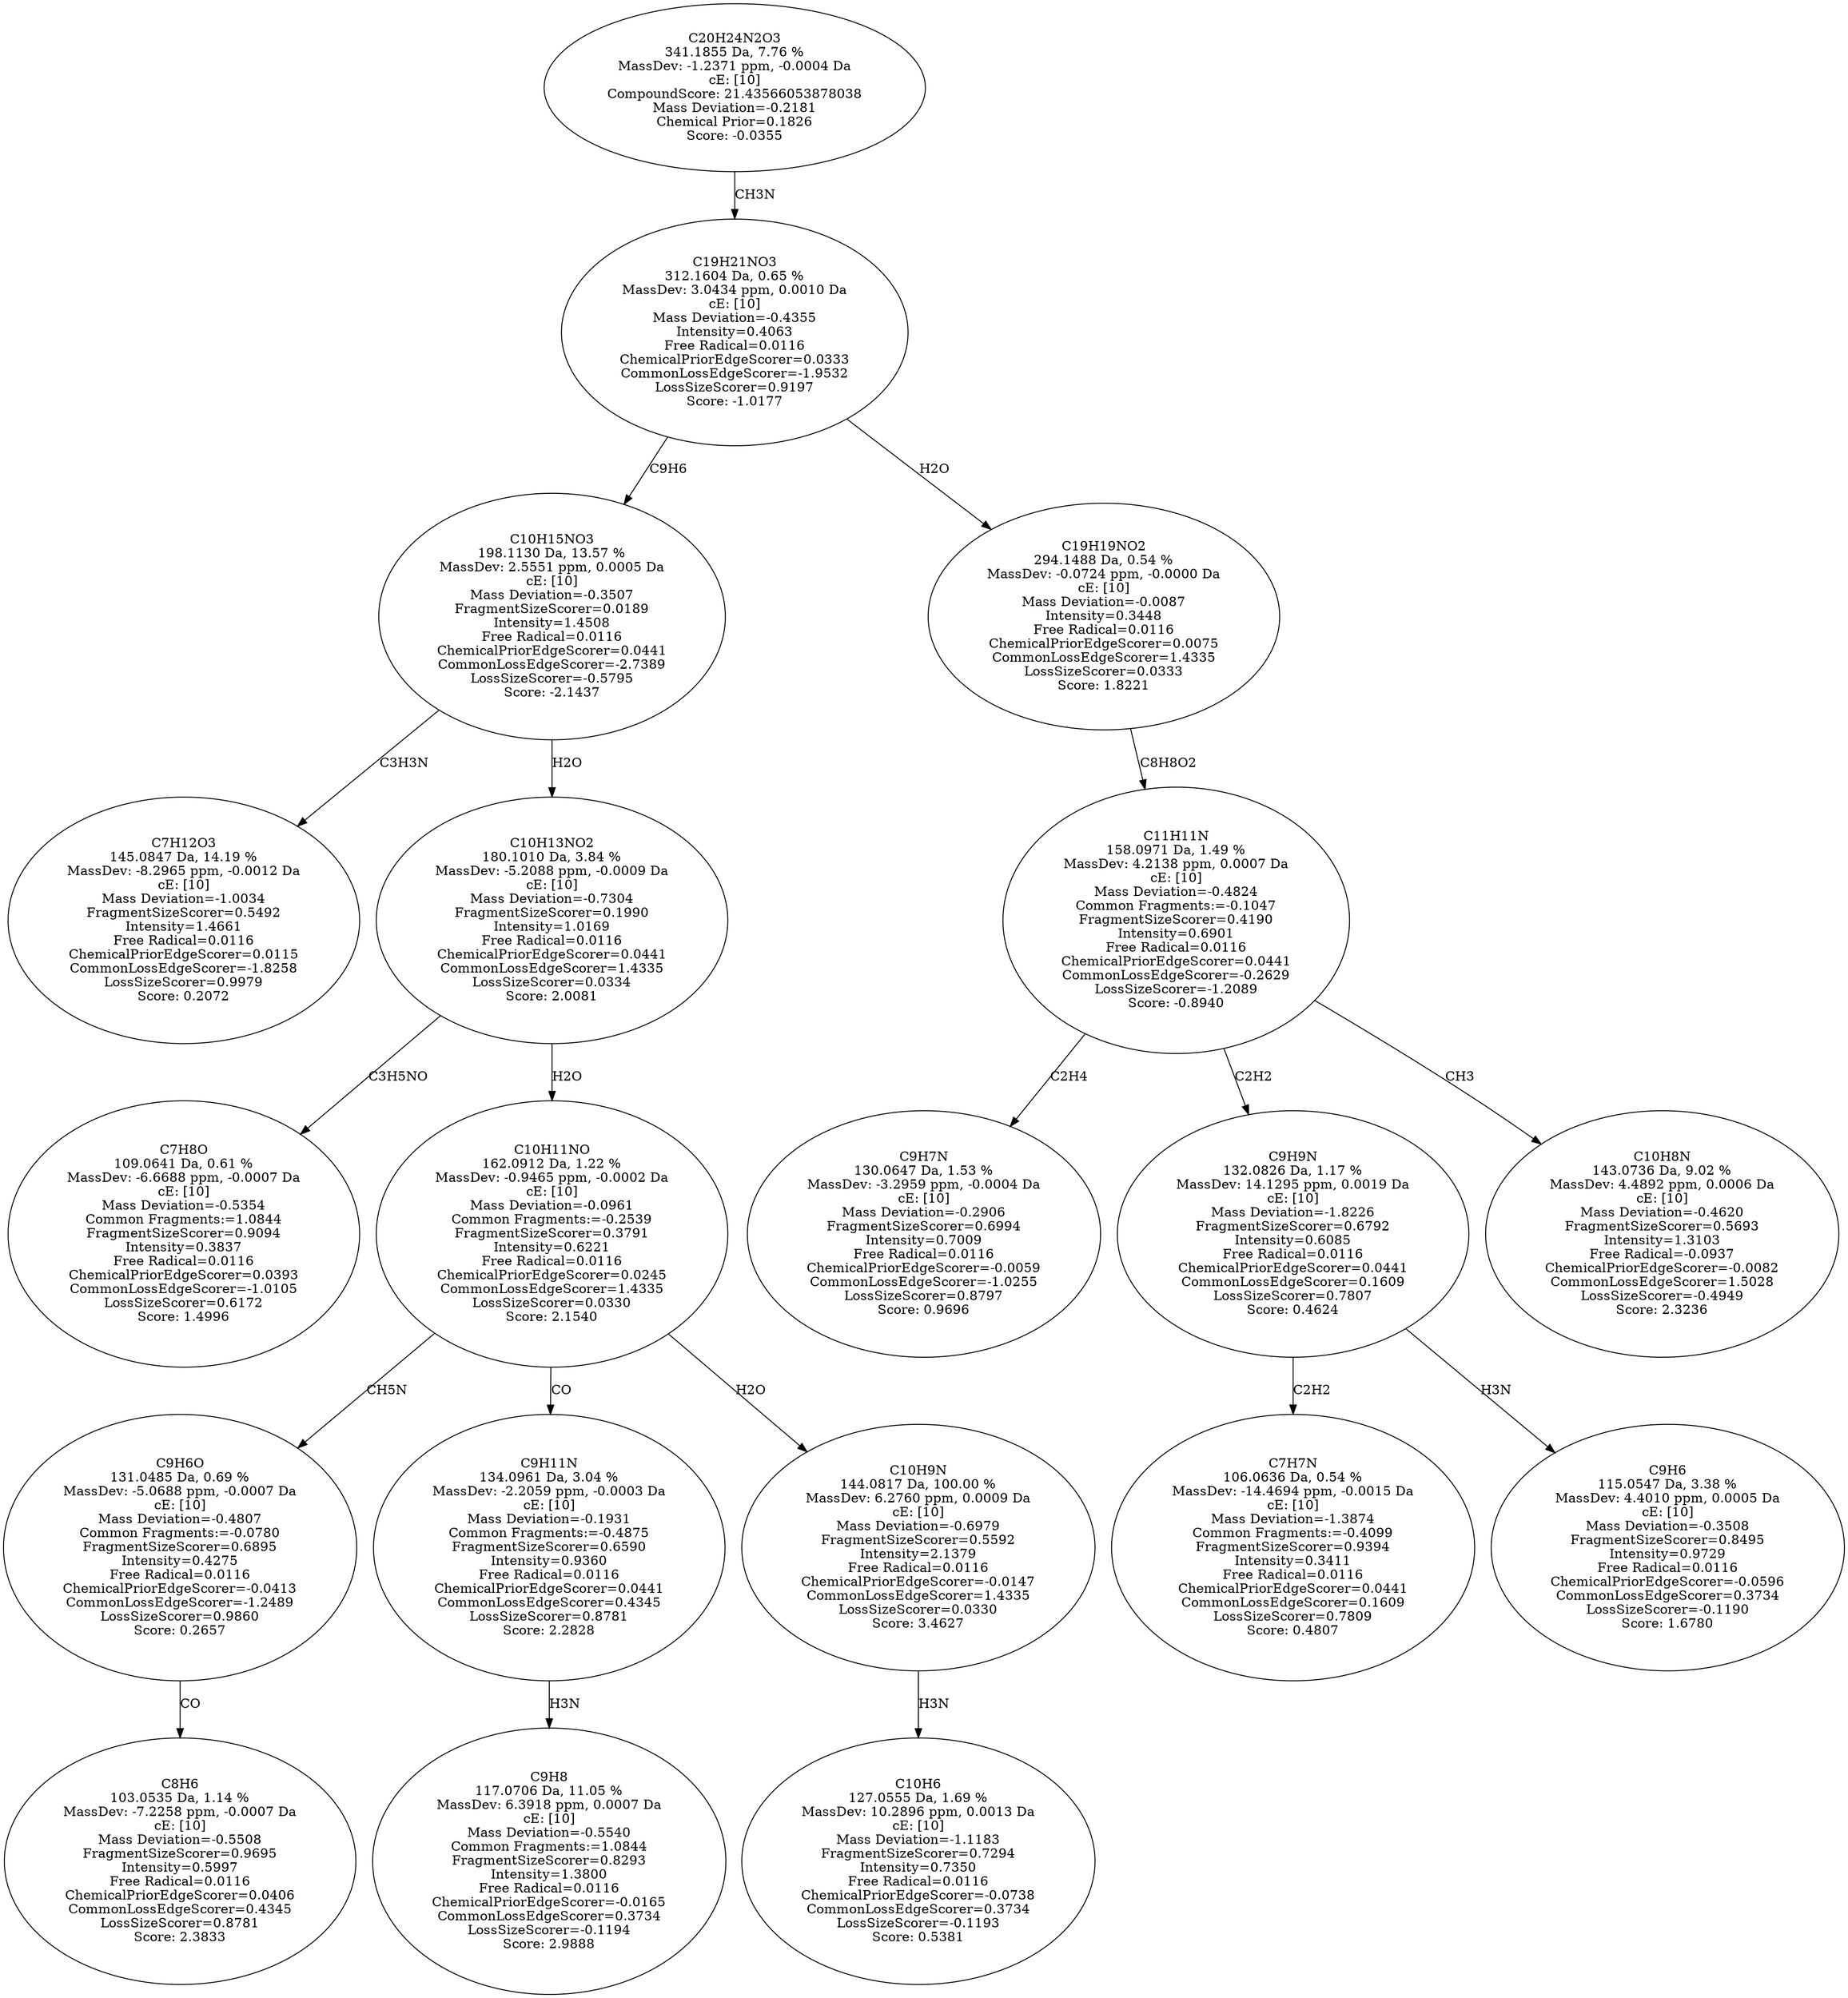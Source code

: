 strict digraph {
v1 [label="C7H12O3\n145.0847 Da, 14.19 %\nMassDev: -8.2965 ppm, -0.0012 Da\ncE: [10]\nMass Deviation=-1.0034\nFragmentSizeScorer=0.5492\nIntensity=1.4661\nFree Radical=0.0116\nChemicalPriorEdgeScorer=0.0115\nCommonLossEdgeScorer=-1.8258\nLossSizeScorer=0.9979\nScore: 0.2072"];
v2 [label="C7H8O\n109.0641 Da, 0.61 %\nMassDev: -6.6688 ppm, -0.0007 Da\ncE: [10]\nMass Deviation=-0.5354\nCommon Fragments:=1.0844\nFragmentSizeScorer=0.9094\nIntensity=0.3837\nFree Radical=0.0116\nChemicalPriorEdgeScorer=0.0393\nCommonLossEdgeScorer=-1.0105\nLossSizeScorer=0.6172\nScore: 1.4996"];
v3 [label="C8H6\n103.0535 Da, 1.14 %\nMassDev: -7.2258 ppm, -0.0007 Da\ncE: [10]\nMass Deviation=-0.5508\nFragmentSizeScorer=0.9695\nIntensity=0.5997\nFree Radical=0.0116\nChemicalPriorEdgeScorer=0.0406\nCommonLossEdgeScorer=0.4345\nLossSizeScorer=0.8781\nScore: 2.3833"];
v4 [label="C9H6O\n131.0485 Da, 0.69 %\nMassDev: -5.0688 ppm, -0.0007 Da\ncE: [10]\nMass Deviation=-0.4807\nCommon Fragments:=-0.0780\nFragmentSizeScorer=0.6895\nIntensity=0.4275\nFree Radical=0.0116\nChemicalPriorEdgeScorer=-0.0413\nCommonLossEdgeScorer=-1.2489\nLossSizeScorer=0.9860\nScore: 0.2657"];
v5 [label="C9H8\n117.0706 Da, 11.05 %\nMassDev: 6.3918 ppm, 0.0007 Da\ncE: [10]\nMass Deviation=-0.5540\nCommon Fragments:=1.0844\nFragmentSizeScorer=0.8293\nIntensity=1.3800\nFree Radical=0.0116\nChemicalPriorEdgeScorer=-0.0165\nCommonLossEdgeScorer=0.3734\nLossSizeScorer=-0.1194\nScore: 2.9888"];
v6 [label="C9H11N\n134.0961 Da, 3.04 %\nMassDev: -2.2059 ppm, -0.0003 Da\ncE: [10]\nMass Deviation=-0.1931\nCommon Fragments:=-0.4875\nFragmentSizeScorer=0.6590\nIntensity=0.9360\nFree Radical=0.0116\nChemicalPriorEdgeScorer=0.0441\nCommonLossEdgeScorer=0.4345\nLossSizeScorer=0.8781\nScore: 2.2828"];
v7 [label="C10H6\n127.0555 Da, 1.69 %\nMassDev: 10.2896 ppm, 0.0013 Da\ncE: [10]\nMass Deviation=-1.1183\nFragmentSizeScorer=0.7294\nIntensity=0.7350\nFree Radical=0.0116\nChemicalPriorEdgeScorer=-0.0738\nCommonLossEdgeScorer=0.3734\nLossSizeScorer=-0.1193\nScore: 0.5381"];
v8 [label="C10H9N\n144.0817 Da, 100.00 %\nMassDev: 6.2760 ppm, 0.0009 Da\ncE: [10]\nMass Deviation=-0.6979\nFragmentSizeScorer=0.5592\nIntensity=2.1379\nFree Radical=0.0116\nChemicalPriorEdgeScorer=-0.0147\nCommonLossEdgeScorer=1.4335\nLossSizeScorer=0.0330\nScore: 3.4627"];
v9 [label="C10H11NO\n162.0912 Da, 1.22 %\nMassDev: -0.9465 ppm, -0.0002 Da\ncE: [10]\nMass Deviation=-0.0961\nCommon Fragments:=-0.2539\nFragmentSizeScorer=0.3791\nIntensity=0.6221\nFree Radical=0.0116\nChemicalPriorEdgeScorer=0.0245\nCommonLossEdgeScorer=1.4335\nLossSizeScorer=0.0330\nScore: 2.1540"];
v10 [label="C10H13NO2\n180.1010 Da, 3.84 %\nMassDev: -5.2088 ppm, -0.0009 Da\ncE: [10]\nMass Deviation=-0.7304\nFragmentSizeScorer=0.1990\nIntensity=1.0169\nFree Radical=0.0116\nChemicalPriorEdgeScorer=0.0441\nCommonLossEdgeScorer=1.4335\nLossSizeScorer=0.0334\nScore: 2.0081"];
v11 [label="C10H15NO3\n198.1130 Da, 13.57 %\nMassDev: 2.5551 ppm, 0.0005 Da\ncE: [10]\nMass Deviation=-0.3507\nFragmentSizeScorer=0.0189\nIntensity=1.4508\nFree Radical=0.0116\nChemicalPriorEdgeScorer=0.0441\nCommonLossEdgeScorer=-2.7389\nLossSizeScorer=-0.5795\nScore: -2.1437"];
v12 [label="C9H7N\n130.0647 Da, 1.53 %\nMassDev: -3.2959 ppm, -0.0004 Da\ncE: [10]\nMass Deviation=-0.2906\nFragmentSizeScorer=0.6994\nIntensity=0.7009\nFree Radical=0.0116\nChemicalPriorEdgeScorer=-0.0059\nCommonLossEdgeScorer=-1.0255\nLossSizeScorer=0.8797\nScore: 0.9696"];
v13 [label="C7H7N\n106.0636 Da, 0.54 %\nMassDev: -14.4694 ppm, -0.0015 Da\ncE: [10]\nMass Deviation=-1.3874\nCommon Fragments:=-0.4099\nFragmentSizeScorer=0.9394\nIntensity=0.3411\nFree Radical=0.0116\nChemicalPriorEdgeScorer=0.0441\nCommonLossEdgeScorer=0.1609\nLossSizeScorer=0.7809\nScore: 0.4807"];
v14 [label="C9H6\n115.0547 Da, 3.38 %\nMassDev: 4.4010 ppm, 0.0005 Da\ncE: [10]\nMass Deviation=-0.3508\nFragmentSizeScorer=0.8495\nIntensity=0.9729\nFree Radical=0.0116\nChemicalPriorEdgeScorer=-0.0596\nCommonLossEdgeScorer=0.3734\nLossSizeScorer=-0.1190\nScore: 1.6780"];
v15 [label="C9H9N\n132.0826 Da, 1.17 %\nMassDev: 14.1295 ppm, 0.0019 Da\ncE: [10]\nMass Deviation=-1.8226\nFragmentSizeScorer=0.6792\nIntensity=0.6085\nFree Radical=0.0116\nChemicalPriorEdgeScorer=0.0441\nCommonLossEdgeScorer=0.1609\nLossSizeScorer=0.7807\nScore: 0.4624"];
v16 [label="C10H8N\n143.0736 Da, 9.02 %\nMassDev: 4.4892 ppm, 0.0006 Da\ncE: [10]\nMass Deviation=-0.4620\nFragmentSizeScorer=0.5693\nIntensity=1.3103\nFree Radical=-0.0937\nChemicalPriorEdgeScorer=-0.0082\nCommonLossEdgeScorer=1.5028\nLossSizeScorer=-0.4949\nScore: 2.3236"];
v17 [label="C11H11N\n158.0971 Da, 1.49 %\nMassDev: 4.2138 ppm, 0.0007 Da\ncE: [10]\nMass Deviation=-0.4824\nCommon Fragments:=-0.1047\nFragmentSizeScorer=0.4190\nIntensity=0.6901\nFree Radical=0.0116\nChemicalPriorEdgeScorer=0.0441\nCommonLossEdgeScorer=-0.2629\nLossSizeScorer=-1.2089\nScore: -0.8940"];
v18 [label="C19H19NO2\n294.1488 Da, 0.54 %\nMassDev: -0.0724 ppm, -0.0000 Da\ncE: [10]\nMass Deviation=-0.0087\nIntensity=0.3448\nFree Radical=0.0116\nChemicalPriorEdgeScorer=0.0075\nCommonLossEdgeScorer=1.4335\nLossSizeScorer=0.0333\nScore: 1.8221"];
v19 [label="C19H21NO3\n312.1604 Da, 0.65 %\nMassDev: 3.0434 ppm, 0.0010 Da\ncE: [10]\nMass Deviation=-0.4355\nIntensity=0.4063\nFree Radical=0.0116\nChemicalPriorEdgeScorer=0.0333\nCommonLossEdgeScorer=-1.9532\nLossSizeScorer=0.9197\nScore: -1.0177"];
v20 [label="C20H24N2O3\n341.1855 Da, 7.76 %\nMassDev: -1.2371 ppm, -0.0004 Da\ncE: [10]\nCompoundScore: 21.43566053878038\nMass Deviation=-0.2181\nChemical Prior=0.1826\nScore: -0.0355"];
v11 -> v1 [label="C3H3N"];
v10 -> v2 [label="C3H5NO"];
v4 -> v3 [label="CO"];
v9 -> v4 [label="CH5N"];
v6 -> v5 [label="H3N"];
v9 -> v6 [label="CO"];
v8 -> v7 [label="H3N"];
v9 -> v8 [label="H2O"];
v10 -> v9 [label="H2O"];
v11 -> v10 [label="H2O"];
v19 -> v11 [label="C9H6"];
v17 -> v12 [label="C2H4"];
v15 -> v13 [label="C2H2"];
v15 -> v14 [label="H3N"];
v17 -> v15 [label="C2H2"];
v17 -> v16 [label="CH3"];
v18 -> v17 [label="C8H8O2"];
v19 -> v18 [label="H2O"];
v20 -> v19 [label="CH3N"];
}